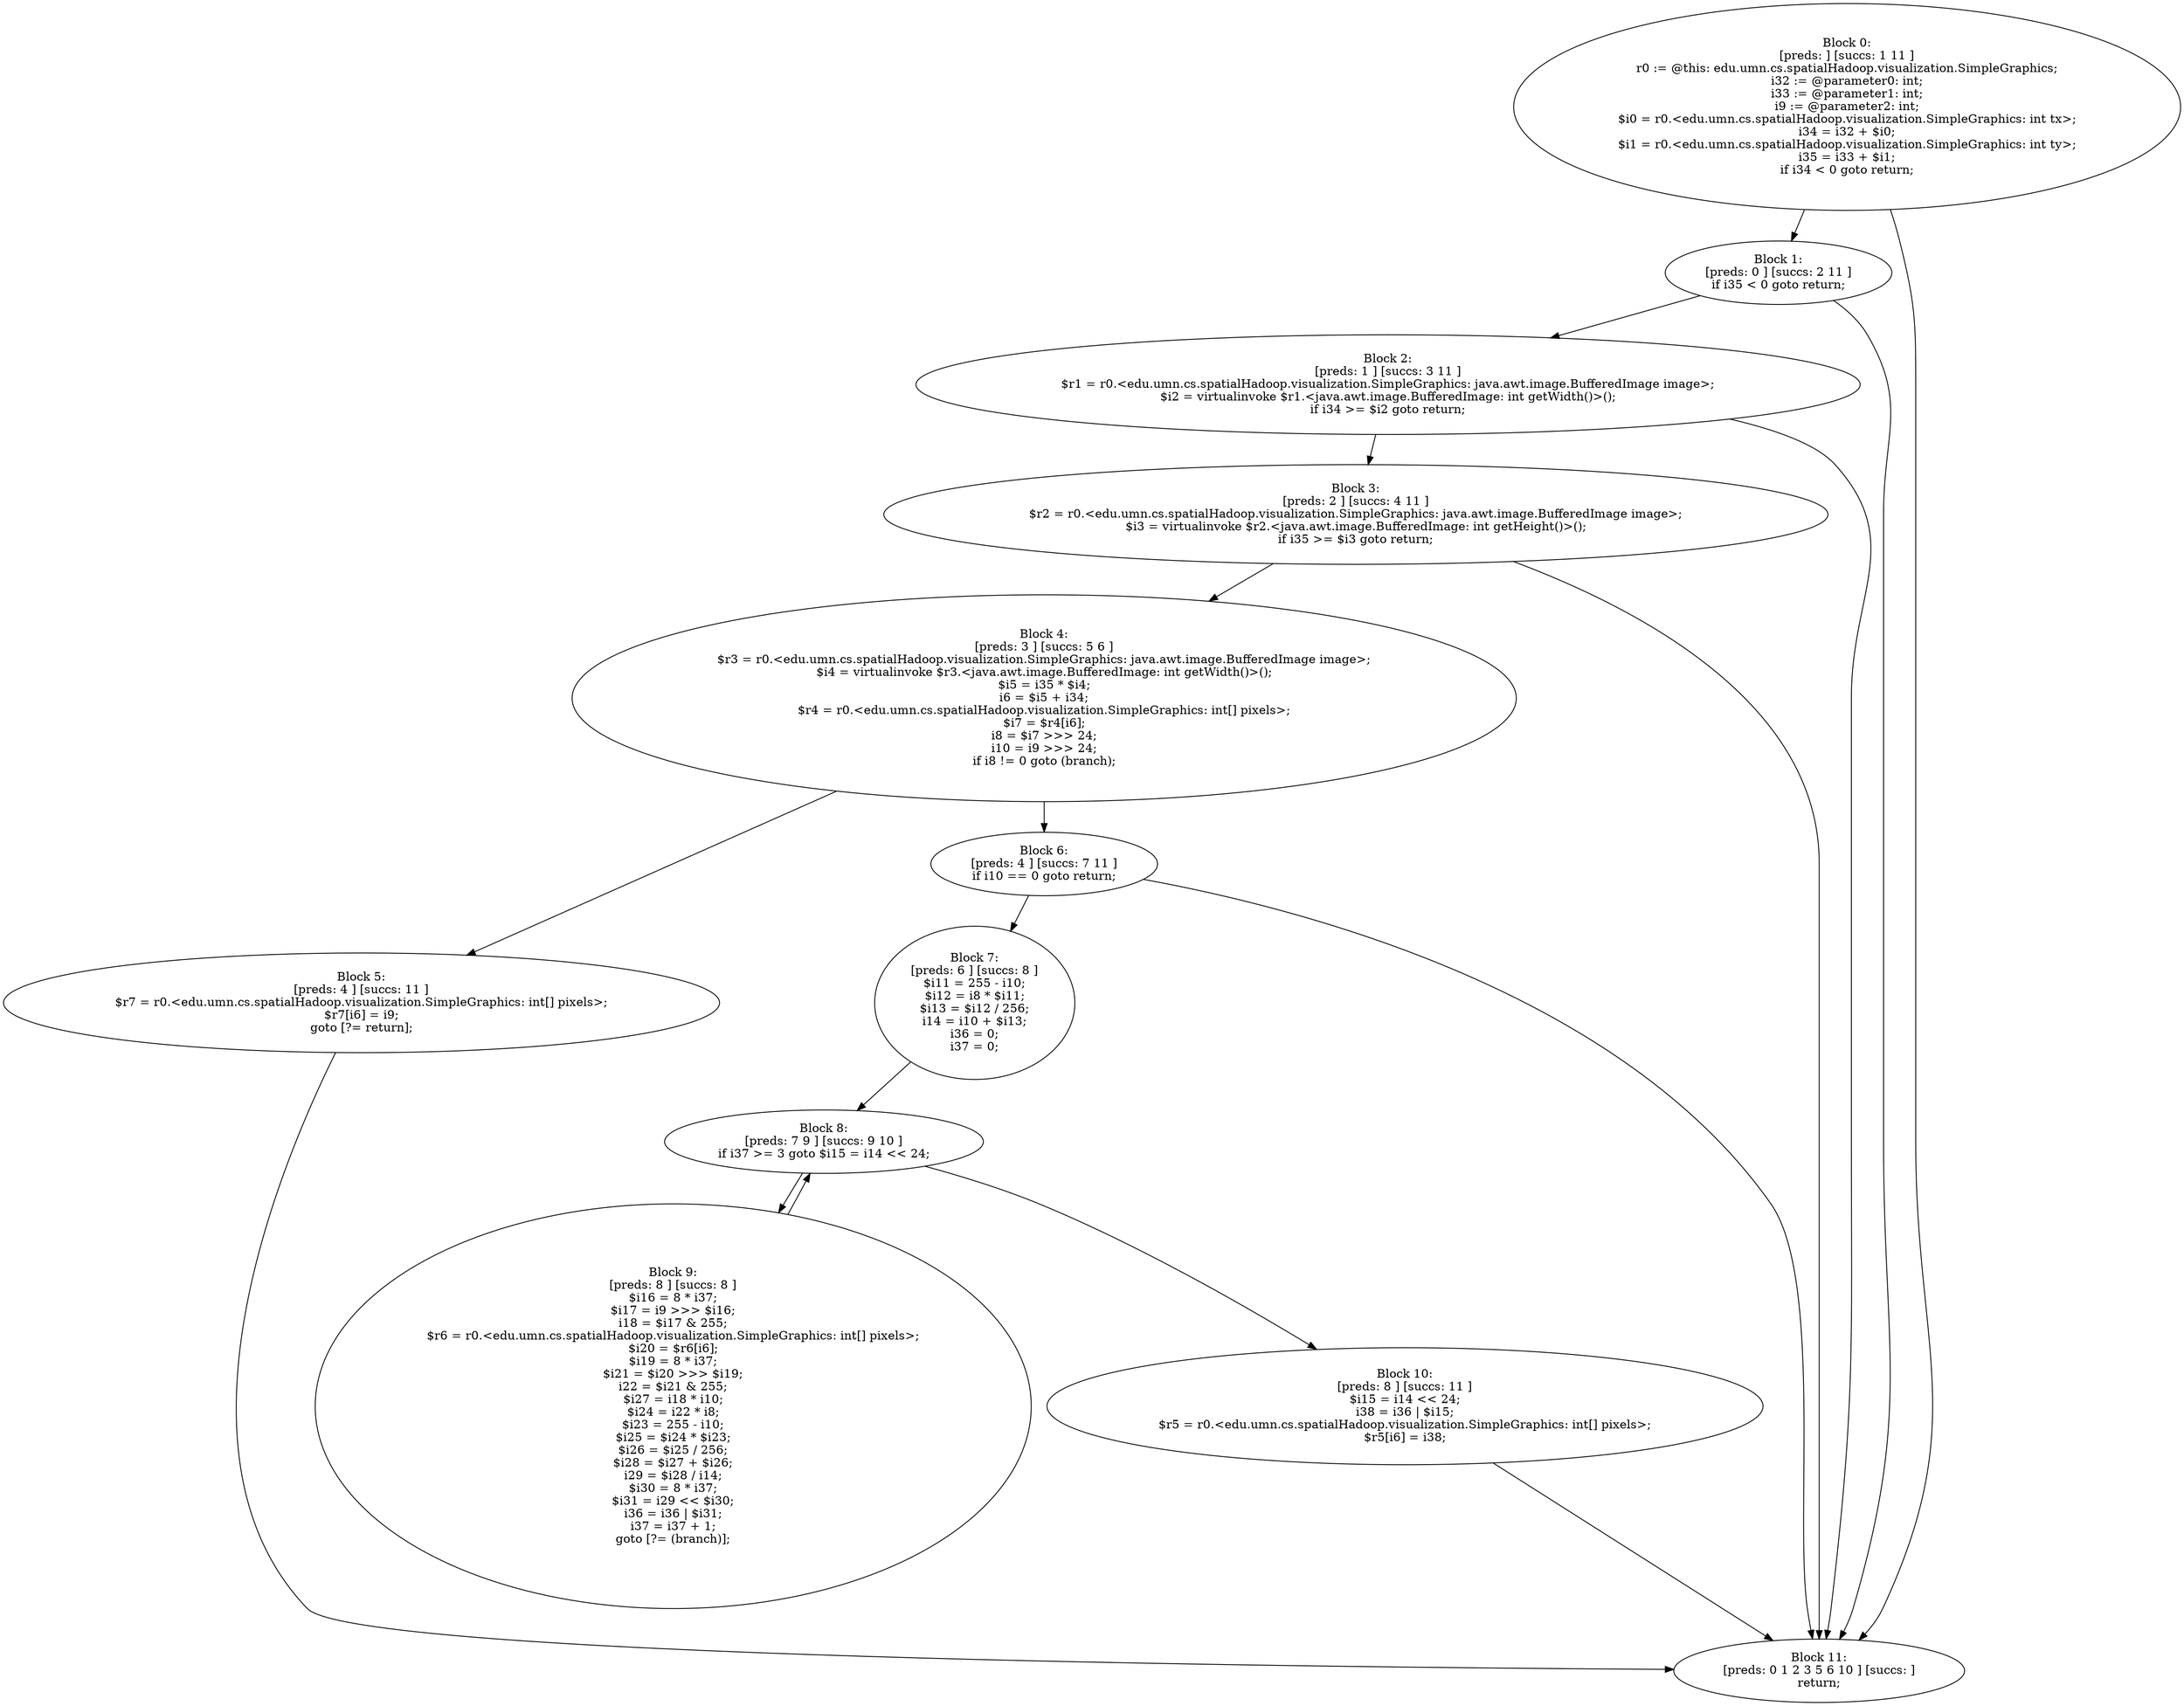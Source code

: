 digraph "unitGraph" {
    "Block 0:
[preds: ] [succs: 1 11 ]
r0 := @this: edu.umn.cs.spatialHadoop.visualization.SimpleGraphics;
i32 := @parameter0: int;
i33 := @parameter1: int;
i9 := @parameter2: int;
$i0 = r0.<edu.umn.cs.spatialHadoop.visualization.SimpleGraphics: int tx>;
i34 = i32 + $i0;
$i1 = r0.<edu.umn.cs.spatialHadoop.visualization.SimpleGraphics: int ty>;
i35 = i33 + $i1;
if i34 < 0 goto return;
"
    "Block 1:
[preds: 0 ] [succs: 2 11 ]
if i35 < 0 goto return;
"
    "Block 2:
[preds: 1 ] [succs: 3 11 ]
$r1 = r0.<edu.umn.cs.spatialHadoop.visualization.SimpleGraphics: java.awt.image.BufferedImage image>;
$i2 = virtualinvoke $r1.<java.awt.image.BufferedImage: int getWidth()>();
if i34 >= $i2 goto return;
"
    "Block 3:
[preds: 2 ] [succs: 4 11 ]
$r2 = r0.<edu.umn.cs.spatialHadoop.visualization.SimpleGraphics: java.awt.image.BufferedImage image>;
$i3 = virtualinvoke $r2.<java.awt.image.BufferedImage: int getHeight()>();
if i35 >= $i3 goto return;
"
    "Block 4:
[preds: 3 ] [succs: 5 6 ]
$r3 = r0.<edu.umn.cs.spatialHadoop.visualization.SimpleGraphics: java.awt.image.BufferedImage image>;
$i4 = virtualinvoke $r3.<java.awt.image.BufferedImage: int getWidth()>();
$i5 = i35 * $i4;
i6 = $i5 + i34;
$r4 = r0.<edu.umn.cs.spatialHadoop.visualization.SimpleGraphics: int[] pixels>;
$i7 = $r4[i6];
i8 = $i7 >>> 24;
i10 = i9 >>> 24;
if i8 != 0 goto (branch);
"
    "Block 5:
[preds: 4 ] [succs: 11 ]
$r7 = r0.<edu.umn.cs.spatialHadoop.visualization.SimpleGraphics: int[] pixels>;
$r7[i6] = i9;
goto [?= return];
"
    "Block 6:
[preds: 4 ] [succs: 7 11 ]
if i10 == 0 goto return;
"
    "Block 7:
[preds: 6 ] [succs: 8 ]
$i11 = 255 - i10;
$i12 = i8 * $i11;
$i13 = $i12 / 256;
i14 = i10 + $i13;
i36 = 0;
i37 = 0;
"
    "Block 8:
[preds: 7 9 ] [succs: 9 10 ]
if i37 >= 3 goto $i15 = i14 << 24;
"
    "Block 9:
[preds: 8 ] [succs: 8 ]
$i16 = 8 * i37;
$i17 = i9 >>> $i16;
i18 = $i17 & 255;
$r6 = r0.<edu.umn.cs.spatialHadoop.visualization.SimpleGraphics: int[] pixels>;
$i20 = $r6[i6];
$i19 = 8 * i37;
$i21 = $i20 >>> $i19;
i22 = $i21 & 255;
$i27 = i18 * i10;
$i24 = i22 * i8;
$i23 = 255 - i10;
$i25 = $i24 * $i23;
$i26 = $i25 / 256;
$i28 = $i27 + $i26;
i29 = $i28 / i14;
$i30 = 8 * i37;
$i31 = i29 << $i30;
i36 = i36 | $i31;
i37 = i37 + 1;
goto [?= (branch)];
"
    "Block 10:
[preds: 8 ] [succs: 11 ]
$i15 = i14 << 24;
i38 = i36 | $i15;
$r5 = r0.<edu.umn.cs.spatialHadoop.visualization.SimpleGraphics: int[] pixels>;
$r5[i6] = i38;
"
    "Block 11:
[preds: 0 1 2 3 5 6 10 ] [succs: ]
return;
"
    "Block 0:
[preds: ] [succs: 1 11 ]
r0 := @this: edu.umn.cs.spatialHadoop.visualization.SimpleGraphics;
i32 := @parameter0: int;
i33 := @parameter1: int;
i9 := @parameter2: int;
$i0 = r0.<edu.umn.cs.spatialHadoop.visualization.SimpleGraphics: int tx>;
i34 = i32 + $i0;
$i1 = r0.<edu.umn.cs.spatialHadoop.visualization.SimpleGraphics: int ty>;
i35 = i33 + $i1;
if i34 < 0 goto return;
"->"Block 1:
[preds: 0 ] [succs: 2 11 ]
if i35 < 0 goto return;
";
    "Block 0:
[preds: ] [succs: 1 11 ]
r0 := @this: edu.umn.cs.spatialHadoop.visualization.SimpleGraphics;
i32 := @parameter0: int;
i33 := @parameter1: int;
i9 := @parameter2: int;
$i0 = r0.<edu.umn.cs.spatialHadoop.visualization.SimpleGraphics: int tx>;
i34 = i32 + $i0;
$i1 = r0.<edu.umn.cs.spatialHadoop.visualization.SimpleGraphics: int ty>;
i35 = i33 + $i1;
if i34 < 0 goto return;
"->"Block 11:
[preds: 0 1 2 3 5 6 10 ] [succs: ]
return;
";
    "Block 1:
[preds: 0 ] [succs: 2 11 ]
if i35 < 0 goto return;
"->"Block 2:
[preds: 1 ] [succs: 3 11 ]
$r1 = r0.<edu.umn.cs.spatialHadoop.visualization.SimpleGraphics: java.awt.image.BufferedImage image>;
$i2 = virtualinvoke $r1.<java.awt.image.BufferedImage: int getWidth()>();
if i34 >= $i2 goto return;
";
    "Block 1:
[preds: 0 ] [succs: 2 11 ]
if i35 < 0 goto return;
"->"Block 11:
[preds: 0 1 2 3 5 6 10 ] [succs: ]
return;
";
    "Block 2:
[preds: 1 ] [succs: 3 11 ]
$r1 = r0.<edu.umn.cs.spatialHadoop.visualization.SimpleGraphics: java.awt.image.BufferedImage image>;
$i2 = virtualinvoke $r1.<java.awt.image.BufferedImage: int getWidth()>();
if i34 >= $i2 goto return;
"->"Block 3:
[preds: 2 ] [succs: 4 11 ]
$r2 = r0.<edu.umn.cs.spatialHadoop.visualization.SimpleGraphics: java.awt.image.BufferedImage image>;
$i3 = virtualinvoke $r2.<java.awt.image.BufferedImage: int getHeight()>();
if i35 >= $i3 goto return;
";
    "Block 2:
[preds: 1 ] [succs: 3 11 ]
$r1 = r0.<edu.umn.cs.spatialHadoop.visualization.SimpleGraphics: java.awt.image.BufferedImage image>;
$i2 = virtualinvoke $r1.<java.awt.image.BufferedImage: int getWidth()>();
if i34 >= $i2 goto return;
"->"Block 11:
[preds: 0 1 2 3 5 6 10 ] [succs: ]
return;
";
    "Block 3:
[preds: 2 ] [succs: 4 11 ]
$r2 = r0.<edu.umn.cs.spatialHadoop.visualization.SimpleGraphics: java.awt.image.BufferedImage image>;
$i3 = virtualinvoke $r2.<java.awt.image.BufferedImage: int getHeight()>();
if i35 >= $i3 goto return;
"->"Block 4:
[preds: 3 ] [succs: 5 6 ]
$r3 = r0.<edu.umn.cs.spatialHadoop.visualization.SimpleGraphics: java.awt.image.BufferedImage image>;
$i4 = virtualinvoke $r3.<java.awt.image.BufferedImage: int getWidth()>();
$i5 = i35 * $i4;
i6 = $i5 + i34;
$r4 = r0.<edu.umn.cs.spatialHadoop.visualization.SimpleGraphics: int[] pixels>;
$i7 = $r4[i6];
i8 = $i7 >>> 24;
i10 = i9 >>> 24;
if i8 != 0 goto (branch);
";
    "Block 3:
[preds: 2 ] [succs: 4 11 ]
$r2 = r0.<edu.umn.cs.spatialHadoop.visualization.SimpleGraphics: java.awt.image.BufferedImage image>;
$i3 = virtualinvoke $r2.<java.awt.image.BufferedImage: int getHeight()>();
if i35 >= $i3 goto return;
"->"Block 11:
[preds: 0 1 2 3 5 6 10 ] [succs: ]
return;
";
    "Block 4:
[preds: 3 ] [succs: 5 6 ]
$r3 = r0.<edu.umn.cs.spatialHadoop.visualization.SimpleGraphics: java.awt.image.BufferedImage image>;
$i4 = virtualinvoke $r3.<java.awt.image.BufferedImage: int getWidth()>();
$i5 = i35 * $i4;
i6 = $i5 + i34;
$r4 = r0.<edu.umn.cs.spatialHadoop.visualization.SimpleGraphics: int[] pixels>;
$i7 = $r4[i6];
i8 = $i7 >>> 24;
i10 = i9 >>> 24;
if i8 != 0 goto (branch);
"->"Block 5:
[preds: 4 ] [succs: 11 ]
$r7 = r0.<edu.umn.cs.spatialHadoop.visualization.SimpleGraphics: int[] pixels>;
$r7[i6] = i9;
goto [?= return];
";
    "Block 4:
[preds: 3 ] [succs: 5 6 ]
$r3 = r0.<edu.umn.cs.spatialHadoop.visualization.SimpleGraphics: java.awt.image.BufferedImage image>;
$i4 = virtualinvoke $r3.<java.awt.image.BufferedImage: int getWidth()>();
$i5 = i35 * $i4;
i6 = $i5 + i34;
$r4 = r0.<edu.umn.cs.spatialHadoop.visualization.SimpleGraphics: int[] pixels>;
$i7 = $r4[i6];
i8 = $i7 >>> 24;
i10 = i9 >>> 24;
if i8 != 0 goto (branch);
"->"Block 6:
[preds: 4 ] [succs: 7 11 ]
if i10 == 0 goto return;
";
    "Block 5:
[preds: 4 ] [succs: 11 ]
$r7 = r0.<edu.umn.cs.spatialHadoop.visualization.SimpleGraphics: int[] pixels>;
$r7[i6] = i9;
goto [?= return];
"->"Block 11:
[preds: 0 1 2 3 5 6 10 ] [succs: ]
return;
";
    "Block 6:
[preds: 4 ] [succs: 7 11 ]
if i10 == 0 goto return;
"->"Block 7:
[preds: 6 ] [succs: 8 ]
$i11 = 255 - i10;
$i12 = i8 * $i11;
$i13 = $i12 / 256;
i14 = i10 + $i13;
i36 = 0;
i37 = 0;
";
    "Block 6:
[preds: 4 ] [succs: 7 11 ]
if i10 == 0 goto return;
"->"Block 11:
[preds: 0 1 2 3 5 6 10 ] [succs: ]
return;
";
    "Block 7:
[preds: 6 ] [succs: 8 ]
$i11 = 255 - i10;
$i12 = i8 * $i11;
$i13 = $i12 / 256;
i14 = i10 + $i13;
i36 = 0;
i37 = 0;
"->"Block 8:
[preds: 7 9 ] [succs: 9 10 ]
if i37 >= 3 goto $i15 = i14 << 24;
";
    "Block 8:
[preds: 7 9 ] [succs: 9 10 ]
if i37 >= 3 goto $i15 = i14 << 24;
"->"Block 9:
[preds: 8 ] [succs: 8 ]
$i16 = 8 * i37;
$i17 = i9 >>> $i16;
i18 = $i17 & 255;
$r6 = r0.<edu.umn.cs.spatialHadoop.visualization.SimpleGraphics: int[] pixels>;
$i20 = $r6[i6];
$i19 = 8 * i37;
$i21 = $i20 >>> $i19;
i22 = $i21 & 255;
$i27 = i18 * i10;
$i24 = i22 * i8;
$i23 = 255 - i10;
$i25 = $i24 * $i23;
$i26 = $i25 / 256;
$i28 = $i27 + $i26;
i29 = $i28 / i14;
$i30 = 8 * i37;
$i31 = i29 << $i30;
i36 = i36 | $i31;
i37 = i37 + 1;
goto [?= (branch)];
";
    "Block 8:
[preds: 7 9 ] [succs: 9 10 ]
if i37 >= 3 goto $i15 = i14 << 24;
"->"Block 10:
[preds: 8 ] [succs: 11 ]
$i15 = i14 << 24;
i38 = i36 | $i15;
$r5 = r0.<edu.umn.cs.spatialHadoop.visualization.SimpleGraphics: int[] pixels>;
$r5[i6] = i38;
";
    "Block 9:
[preds: 8 ] [succs: 8 ]
$i16 = 8 * i37;
$i17 = i9 >>> $i16;
i18 = $i17 & 255;
$r6 = r0.<edu.umn.cs.spatialHadoop.visualization.SimpleGraphics: int[] pixels>;
$i20 = $r6[i6];
$i19 = 8 * i37;
$i21 = $i20 >>> $i19;
i22 = $i21 & 255;
$i27 = i18 * i10;
$i24 = i22 * i8;
$i23 = 255 - i10;
$i25 = $i24 * $i23;
$i26 = $i25 / 256;
$i28 = $i27 + $i26;
i29 = $i28 / i14;
$i30 = 8 * i37;
$i31 = i29 << $i30;
i36 = i36 | $i31;
i37 = i37 + 1;
goto [?= (branch)];
"->"Block 8:
[preds: 7 9 ] [succs: 9 10 ]
if i37 >= 3 goto $i15 = i14 << 24;
";
    "Block 10:
[preds: 8 ] [succs: 11 ]
$i15 = i14 << 24;
i38 = i36 | $i15;
$r5 = r0.<edu.umn.cs.spatialHadoop.visualization.SimpleGraphics: int[] pixels>;
$r5[i6] = i38;
"->"Block 11:
[preds: 0 1 2 3 5 6 10 ] [succs: ]
return;
";
}
